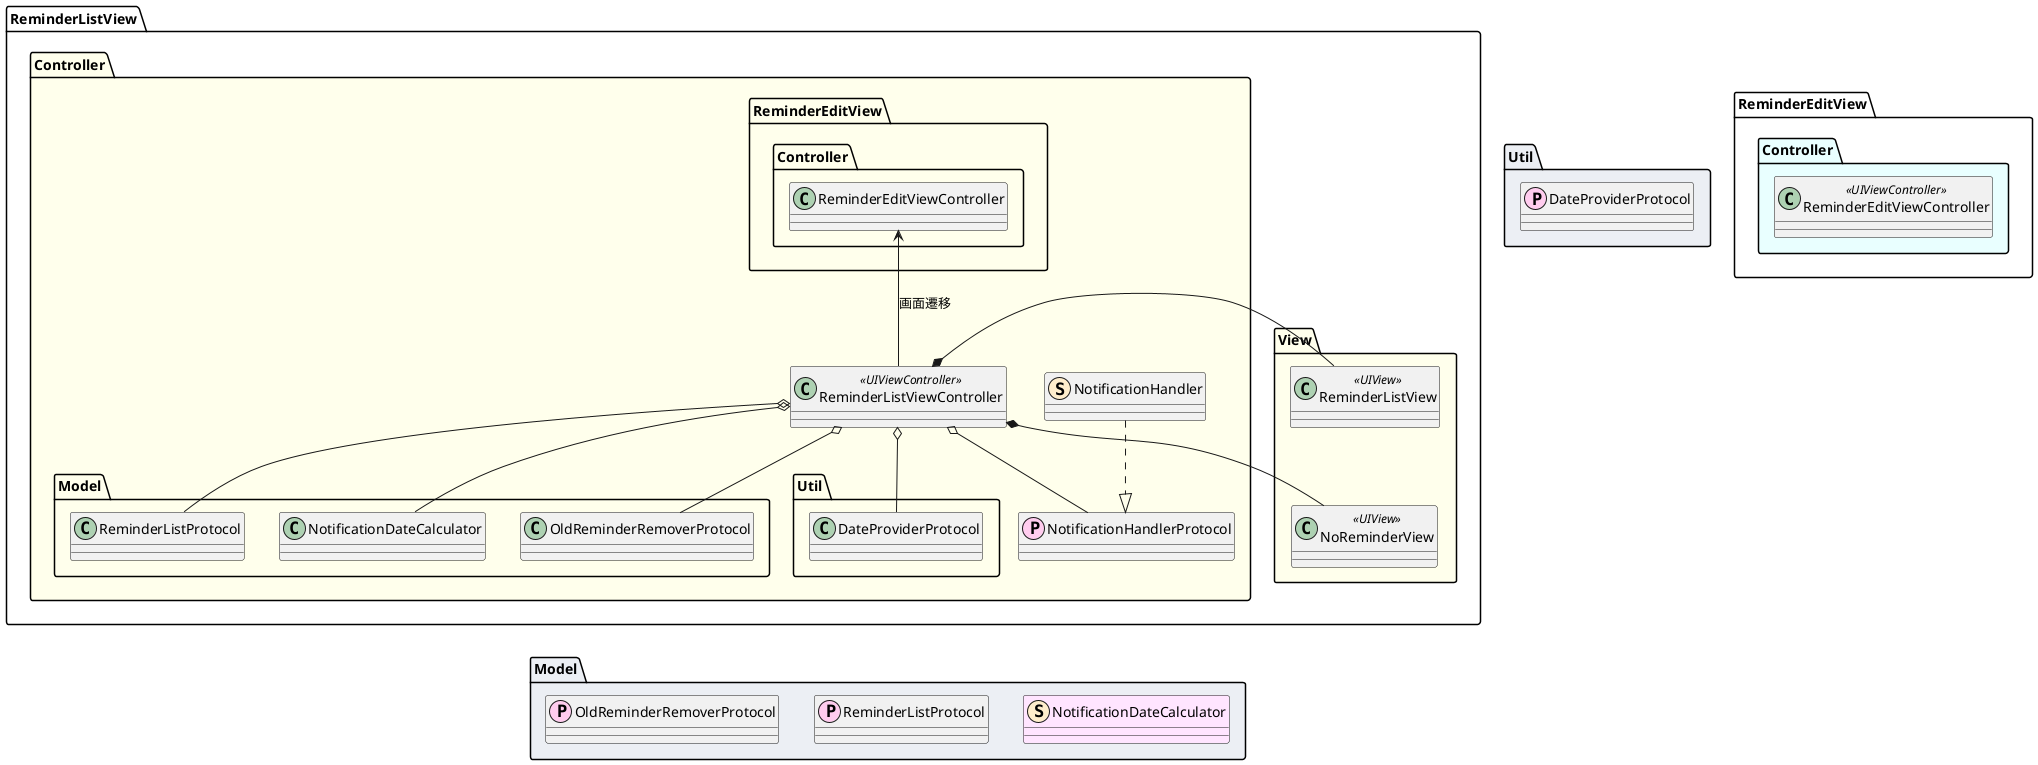 @startuml Models

namespace ReminderListView.View #FFFFEC {
    class ReminderListView <<UIView>>
    class NoReminderView <<UIView>>
    ReminderListView -[hidden]-> NoReminderView
}
namespace ReminderListView.Controller #FFFFEC {
    class ReminderListViewController <<UIViewController>>
    class NotificationHandlerProtocol <<P, #ffccee)>>
    class NotificationHandler <<S, #ffeecc)>>
    ReminderListViewController o-- Model.ReminderListProtocol
    ReminderListViewController *- ReminderListView.View.ReminderListView
    ReminderListViewController *- ReminderListView.View.NoReminderView
    ReminderListViewController o-- NotificationHandlerProtocol
    ReminderListViewController o-- Model.NotificationDateCalculator
    ReminderListViewController o-- Util.DateProviderProtocol
    ReminderListViewController o-- Model.OldReminderRemoverProtocol
    ReminderListViewController -u-> ReminderEditView.Controller.ReminderEditViewController: 画面遷移
    NotificationHandler ..|> NotificationHandlerProtocol
    NotificationHandler -l[hidden]- ReminderListViewController
}

' 依存先
namespace Util #ECEFF4 {
    class DateProviderProtocol <<P, #ffccee)>>
}
namespace Model #ECEFF4 {
    class NotificationDateCalculator <<S, #ffeecc)>> #FFE5FF
    class ReminderListProtocol <<P, #ffccee)>>
    class OldReminderRemoverProtocol <<P, #ffccee)>>
    NotificationDateCalculator -u[hidden]- ReminderListView.Controller.NotificationHandlerProtocol
}
namespace ReminderEditView.Controller #E9FFFF {
    class ReminderEditViewController <<UIViewController>>
}
